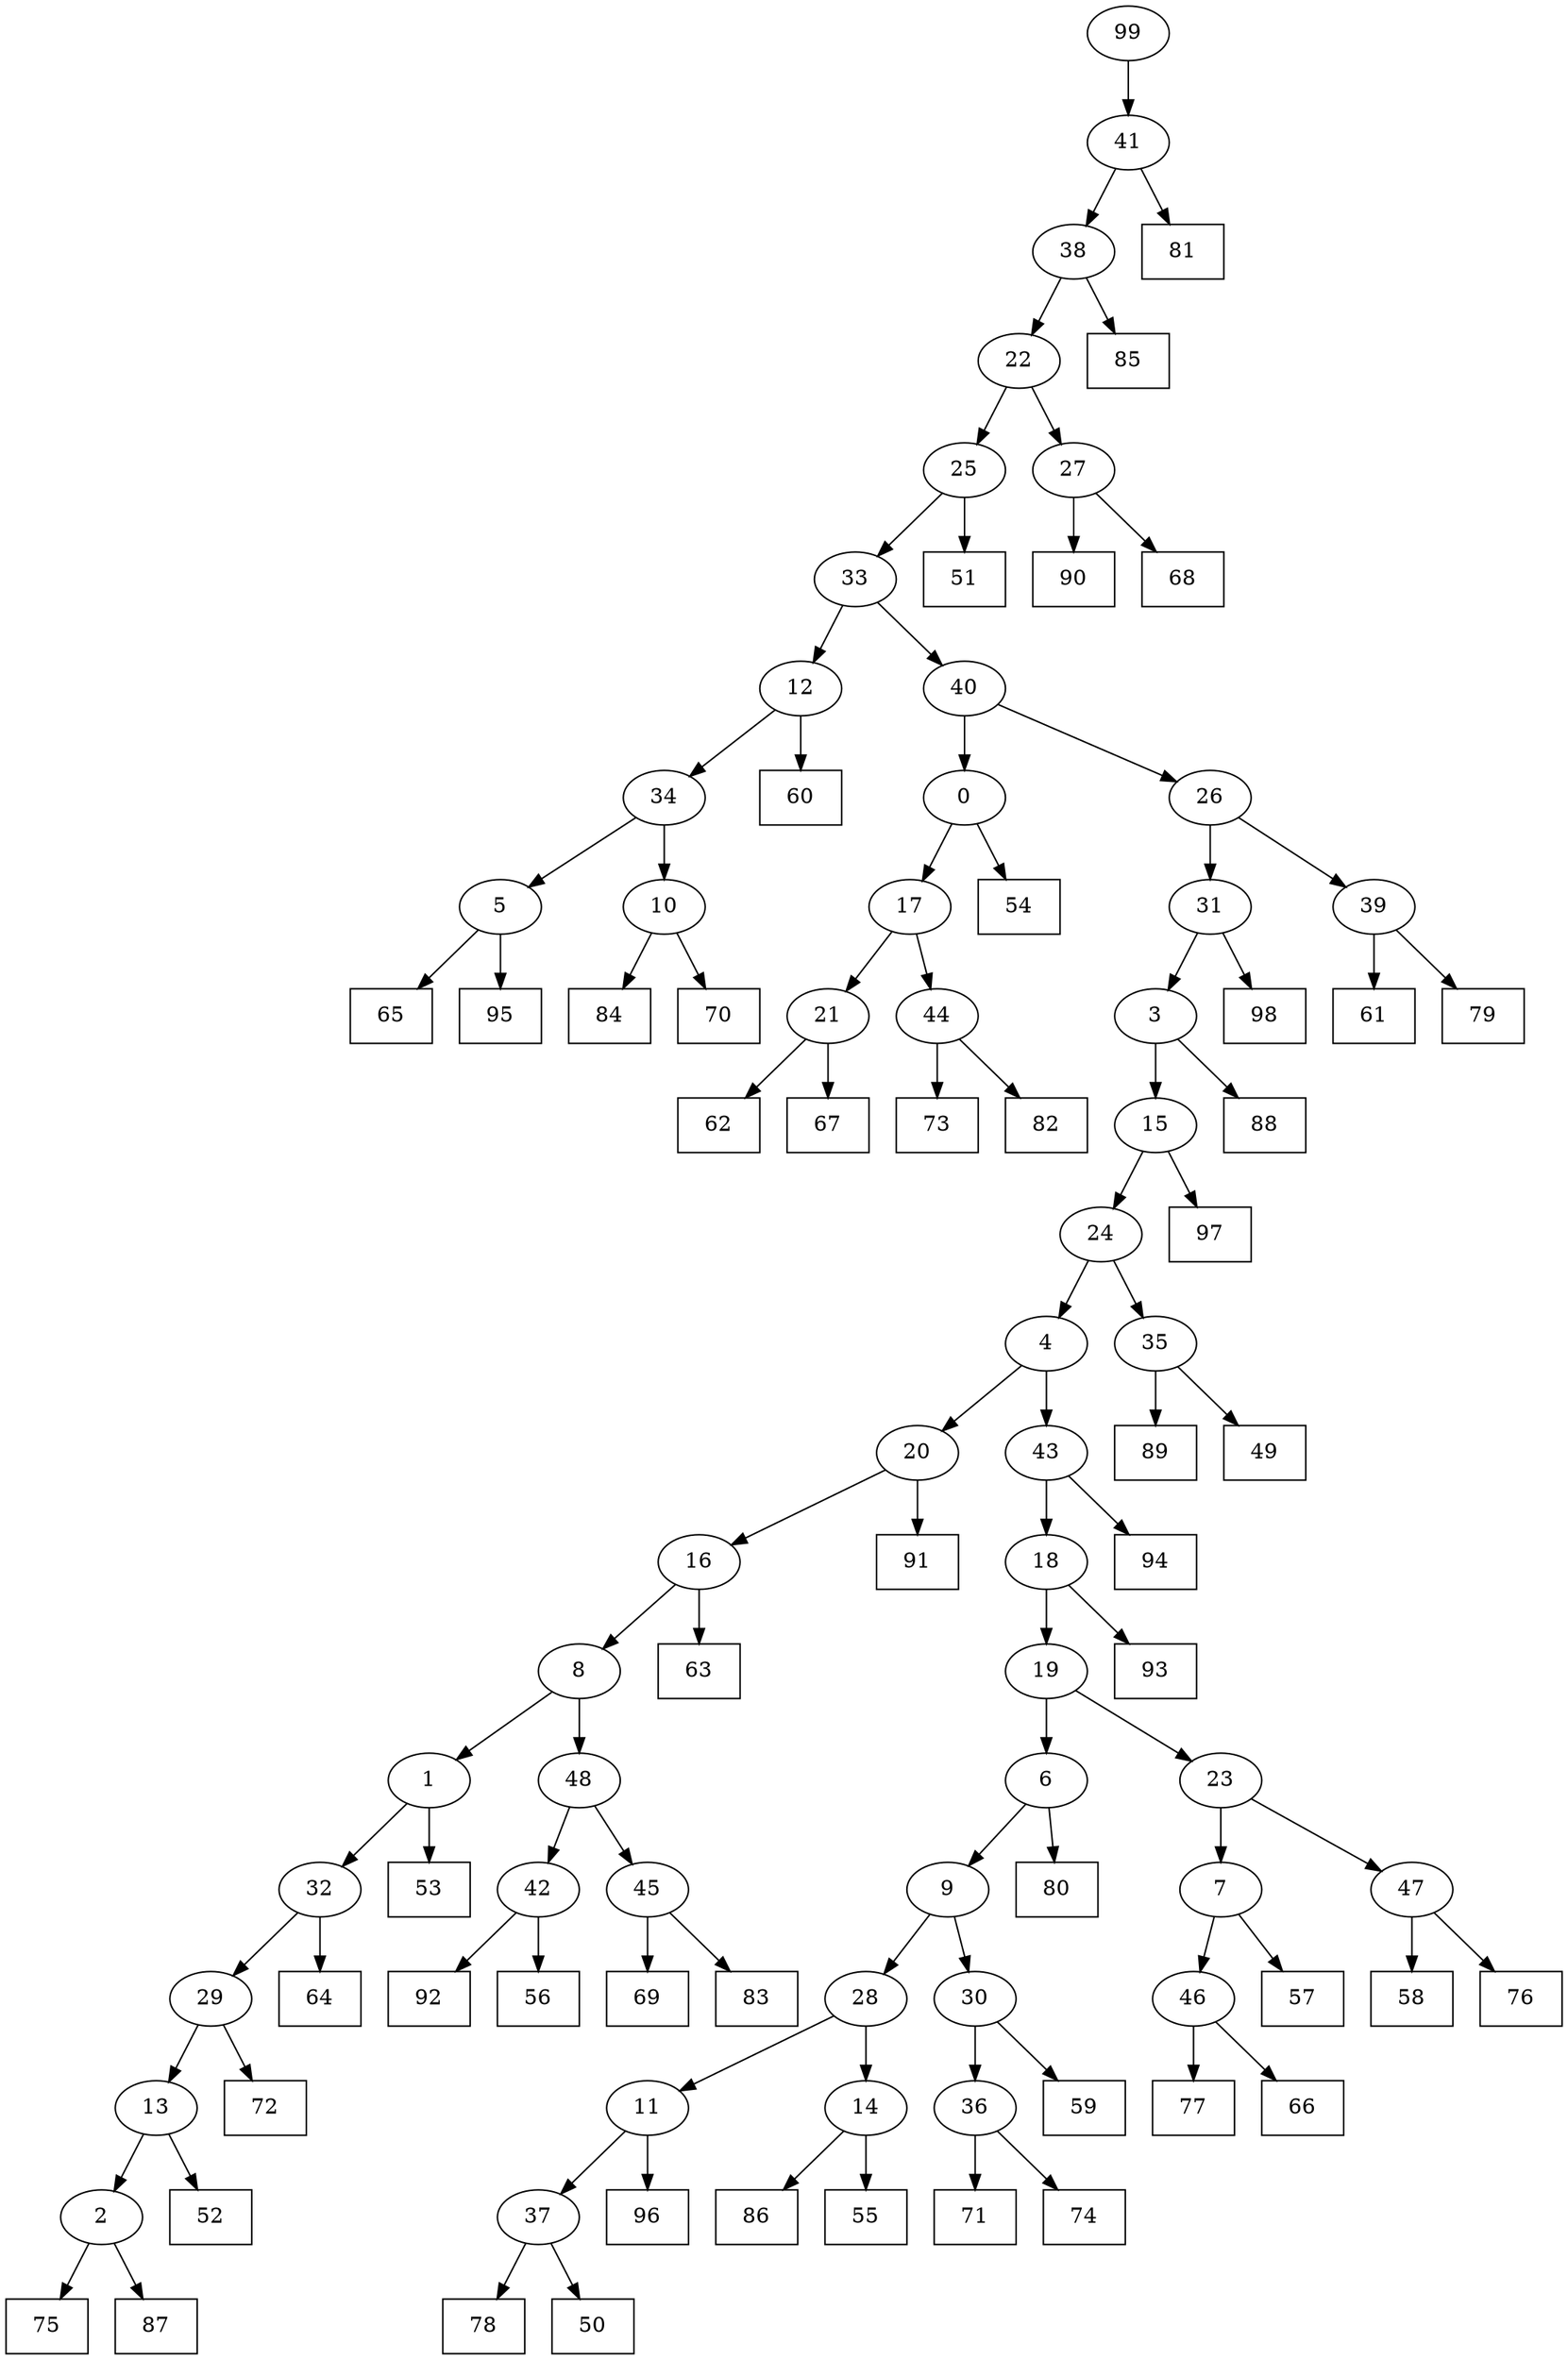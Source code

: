digraph G {
0[label="0"];
1[label="1"];
2[label="2"];
3[label="3"];
4[label="4"];
5[label="5"];
6[label="6"];
7[label="7"];
8[label="8"];
9[label="9"];
10[label="10"];
11[label="11"];
12[label="12"];
13[label="13"];
14[label="14"];
15[label="15"];
16[label="16"];
17[label="17"];
18[label="18"];
19[label="19"];
20[label="20"];
21[label="21"];
22[label="22"];
23[label="23"];
24[label="24"];
25[label="25"];
26[label="26"];
27[label="27"];
28[label="28"];
29[label="29"];
30[label="30"];
31[label="31"];
32[label="32"];
33[label="33"];
34[label="34"];
35[label="35"];
36[label="36"];
37[label="37"];
38[label="38"];
39[label="39"];
40[label="40"];
41[label="41"];
42[label="42"];
43[label="43"];
44[label="44"];
45[label="45"];
46[label="46"];
47[label="47"];
48[label="48"];
49[shape=box,label="96"];
50[shape=box,label="78"];
51[shape=box,label="53"];
52[shape=box,label="85"];
53[shape=box,label="94"];
54[shape=box,label="97"];
55[shape=box,label="62"];
56[shape=box,label="73"];
57[shape=box,label="84"];
58[shape=box,label="93"];
59[shape=box,label="52"];
60[shape=box,label="71"];
61[shape=box,label="67"];
62[shape=box,label="89"];
63[shape=box,label="58"];
64[shape=box,label="50"];
65[shape=box,label="61"];
66[shape=box,label="49"];
67[shape=box,label="79"];
68[shape=box,label="80"];
69[shape=box,label="75"];
70[shape=box,label="90"];
71[shape=box,label="82"];
72[shape=box,label="60"];
73[shape=box,label="81"];
74[shape=box,label="87"];
75[shape=box,label="91"];
76[shape=box,label="59"];
77[shape=box,label="69"];
78[shape=box,label="65"];
79[shape=box,label="70"];
80[shape=box,label="77"];
81[shape=box,label="66"];
82[shape=box,label="54"];
83[shape=box,label="76"];
84[shape=box,label="57"];
85[shape=box,label="92"];
86[shape=box,label="83"];
87[shape=box,label="86"];
88[shape=box,label="56"];
89[shape=box,label="98"];
90[shape=box,label="55"];
91[shape=box,label="95"];
92[shape=box,label="74"];
93[shape=box,label="88"];
94[shape=box,label="63"];
95[shape=box,label="72"];
96[shape=box,label="64"];
97[shape=box,label="51"];
98[shape=box,label="68"];
99[label="99"];
29->95 ;
45->77 ;
40->0 ;
25->97 ;
29->13 ;
14->87 ;
0->82 ;
21->61 ;
44->71 ;
47->63 ;
32->29 ;
36->60 ;
41->73 ;
10->79 ;
48->42 ;
37->64 ;
18->58 ;
24->4 ;
37->50 ;
35->66 ;
43->53 ;
1->32 ;
30->36 ;
36->92 ;
13->59 ;
9->30 ;
30->76 ;
48->45 ;
2->69 ;
99->41 ;
23->7 ;
7->84 ;
20->16 ;
16->94 ;
41->38 ;
38->22 ;
42->85 ;
42->88 ;
4->43 ;
43->18 ;
26->31 ;
16->8 ;
1->51 ;
19->23 ;
15->24 ;
27->70 ;
8->1 ;
34->5 ;
5->91 ;
8->48 ;
22->27 ;
27->98 ;
18->19 ;
19->6 ;
33->40 ;
2->74 ;
3->15 ;
15->54 ;
39->65 ;
17->21 ;
21->55 ;
6->68 ;
33->12 ;
12->72 ;
38->52 ;
39->67 ;
5->78 ;
34->10 ;
10->57 ;
45->86 ;
44->56 ;
28->11 ;
11->49 ;
31->3 ;
3->93 ;
12->34 ;
40->26 ;
26->39 ;
13->2 ;
46->80 ;
11->37 ;
0->17 ;
4->20 ;
20->75 ;
31->89 ;
7->46 ;
46->81 ;
32->96 ;
6->9 ;
9->28 ;
23->47 ;
24->35 ;
35->62 ;
17->44 ;
28->14 ;
14->90 ;
47->83 ;
22->25 ;
25->33 ;
}
